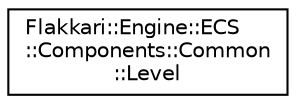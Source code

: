 digraph "Graphical Class Hierarchy"
{
 // LATEX_PDF_SIZE
  edge [fontname="Helvetica",fontsize="10",labelfontname="Helvetica",labelfontsize="10"];
  node [fontname="Helvetica",fontsize="10",shape=record];
  rankdir="LR";
  Node0 [label="Flakkari::Engine::ECS\l::Components::Common\l::Level",height=0.2,width=0.4,color="black", fillcolor="white", style="filled",URL="$df/d81/structFlakkari_1_1Engine_1_1ECS_1_1Components_1_1Common_1_1Level.html",tooltip="FontInfo is a structure that holds information about a Font."];
}

